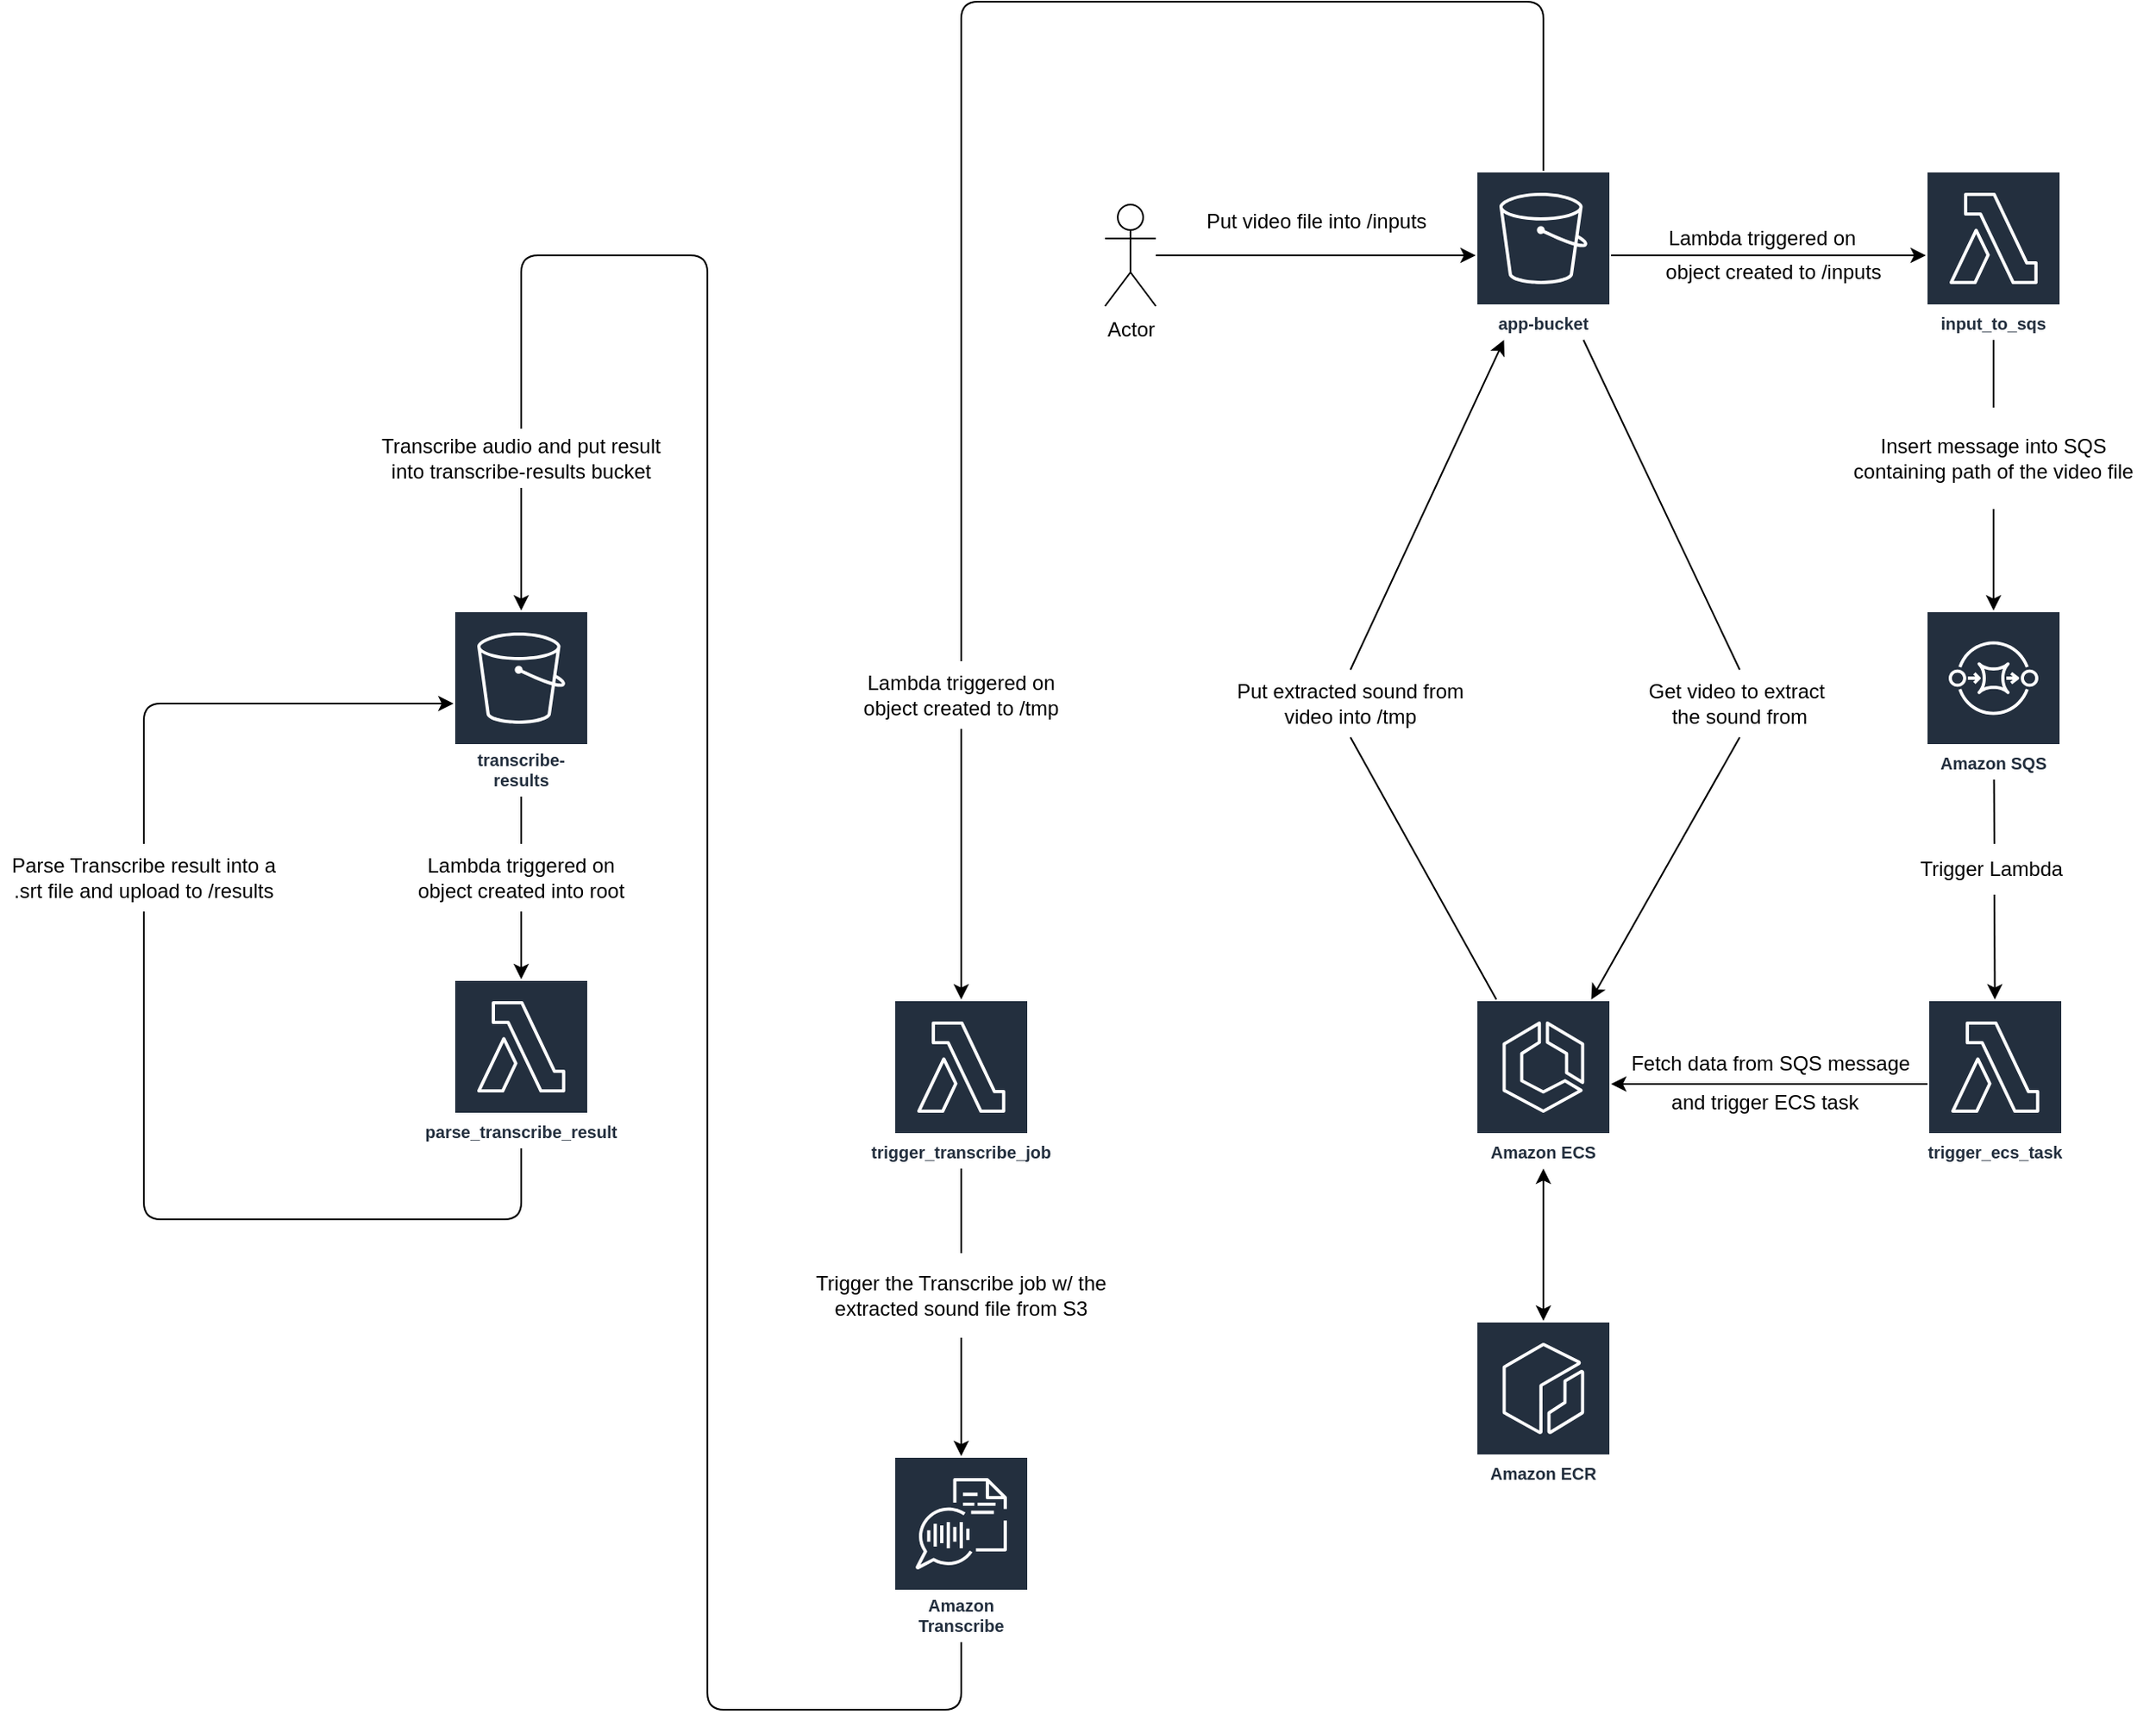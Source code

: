 <mxfile version="12.7.6" type="device"><diagram id="A7eYsbpCr7oGOGGjHFLr" name="Page-1"><mxGraphModel dx="2893" dy="1135" grid="1" gridSize="10" guides="1" tooltips="1" connect="1" arrows="1" fold="1" page="1" pageScale="1" pageWidth="827" pageHeight="1169" math="0" shadow="0"><root><mxCell id="0"/><mxCell id="1" parent="0"/><mxCell id="9BLpE2T9IJazba2V48gM-2" value="app-bucket" style="outlineConnect=0;fontColor=#232F3E;gradientColor=none;strokeColor=#ffffff;fillColor=#232F3E;dashed=0;verticalLabelPosition=middle;verticalAlign=bottom;align=center;html=1;whiteSpace=wrap;fontSize=10;fontStyle=1;spacing=3;shape=mxgraph.aws4.productIcon;prIcon=mxgraph.aws4.s3;" parent="1" vertex="1"><mxGeometry x="374" y="130" width="80" height="100" as="geometry"/></mxCell><mxCell id="9BLpE2T9IJazba2V48gM-3" value="input_to_sqs" style="outlineConnect=0;fontColor=#232F3E;gradientColor=none;strokeColor=#ffffff;fillColor=#232F3E;dashed=0;verticalLabelPosition=middle;verticalAlign=bottom;align=center;html=1;whiteSpace=wrap;fontSize=10;fontStyle=1;spacing=3;shape=mxgraph.aws4.productIcon;prIcon=mxgraph.aws4.lambda;" parent="1" vertex="1"><mxGeometry x="640" y="130" width="80" height="100" as="geometry"/></mxCell><mxCell id="9BLpE2T9IJazba2V48gM-4" value="Amazon Transcribe" style="outlineConnect=0;fontColor=#232F3E;gradientColor=none;strokeColor=#ffffff;fillColor=#232F3E;dashed=0;verticalLabelPosition=middle;verticalAlign=bottom;align=center;html=1;whiteSpace=wrap;fontSize=10;fontStyle=1;spacing=3;shape=mxgraph.aws4.productIcon;prIcon=mxgraph.aws4.transcribe;" parent="1" vertex="1"><mxGeometry x="30" y="890" width="80" height="110" as="geometry"/></mxCell><mxCell id="9BLpE2T9IJazba2V48gM-6" value="Amazon SQS" style="outlineConnect=0;fontColor=#232F3E;gradientColor=none;strokeColor=#ffffff;fillColor=#232F3E;dashed=0;verticalLabelPosition=middle;verticalAlign=bottom;align=center;html=1;whiteSpace=wrap;fontSize=10;fontStyle=1;spacing=3;shape=mxgraph.aws4.productIcon;prIcon=mxgraph.aws4.sqs;" parent="1" vertex="1"><mxGeometry x="640" y="390" width="80" height="100" as="geometry"/></mxCell><mxCell id="9BLpE2T9IJazba2V48gM-7" value="Actor" style="shape=umlActor;verticalLabelPosition=bottom;labelBackgroundColor=#ffffff;verticalAlign=top;html=1;outlineConnect=0;" parent="1" vertex="1"><mxGeometry x="155" y="150" width="30" height="60" as="geometry"/></mxCell><mxCell id="9BLpE2T9IJazba2V48gM-8" value="Amazon ECS" style="outlineConnect=0;fontColor=#232F3E;gradientColor=none;strokeColor=#ffffff;fillColor=#232F3E;dashed=0;verticalLabelPosition=middle;verticalAlign=bottom;align=center;html=1;whiteSpace=wrap;fontSize=10;fontStyle=1;spacing=3;shape=mxgraph.aws4.productIcon;prIcon=mxgraph.aws4.ecs;" parent="1" vertex="1"><mxGeometry x="374" y="620" width="80" height="100" as="geometry"/></mxCell><mxCell id="9BLpE2T9IJazba2V48gM-9" value="Amazon ECR" style="outlineConnect=0;fontColor=#232F3E;gradientColor=none;strokeColor=#ffffff;fillColor=#232F3E;dashed=0;verticalLabelPosition=middle;verticalAlign=bottom;align=center;html=1;whiteSpace=wrap;fontSize=10;fontStyle=1;spacing=3;shape=mxgraph.aws4.productIcon;prIcon=mxgraph.aws4.ecr;" parent="1" vertex="1"><mxGeometry x="374" y="810" width="80" height="100" as="geometry"/></mxCell><mxCell id="9BLpE2T9IJazba2V48gM-10" value="" style="endArrow=classic;html=1;" parent="1" source="9BLpE2T9IJazba2V48gM-7" target="9BLpE2T9IJazba2V48gM-2" edge="1"><mxGeometry width="50" height="50" relative="1" as="geometry"><mxPoint x="380" y="600" as="sourcePoint"/><mxPoint x="430" y="550" as="targetPoint"/></mxGeometry></mxCell><mxCell id="9BLpE2T9IJazba2V48gM-11" value="Put video file into /inputs" style="text;html=1;strokeColor=none;fillColor=none;align=center;verticalAlign=middle;whiteSpace=wrap;rounded=0;" parent="1" vertex="1"><mxGeometry x="210" y="150" width="140" height="20" as="geometry"/></mxCell><mxCell id="9BLpE2T9IJazba2V48gM-12" value="" style="endArrow=classic;html=1;" parent="1" source="9BLpE2T9IJazba2V48gM-2" target="9BLpE2T9IJazba2V48gM-3" edge="1"><mxGeometry width="50" height="50" relative="1" as="geometry"><mxPoint x="490" y="179.5" as="sourcePoint"/><mxPoint x="620" y="179.5" as="targetPoint"/></mxGeometry></mxCell><mxCell id="9BLpE2T9IJazba2V48gM-13" value="Lambda triggered on&amp;nbsp;" style="text;html=1;strokeColor=none;fillColor=none;align=center;verticalAlign=middle;whiteSpace=wrap;rounded=0;" parent="1" vertex="1"><mxGeometry x="465" y="160" width="160" height="20" as="geometry"/></mxCell><mxCell id="9BLpE2T9IJazba2V48gM-17" value="Insert message into SQS containing path of the video file" style="text;html=1;strokeColor=none;fillColor=none;align=center;verticalAlign=middle;whiteSpace=wrap;rounded=0;" parent="1" vertex="1"><mxGeometry x="585" y="270" width="190" height="60" as="geometry"/></mxCell><mxCell id="9BLpE2T9IJazba2V48gM-18" value="" style="endArrow=none;html=1;" parent="1" source="9BLpE2T9IJazba2V48gM-17" target="9BLpE2T9IJazba2V48gM-3" edge="1"><mxGeometry width="50" height="50" relative="1" as="geometry"><mxPoint x="380" y="610" as="sourcePoint"/><mxPoint x="430" y="560" as="targetPoint"/></mxGeometry></mxCell><mxCell id="9BLpE2T9IJazba2V48gM-19" value="" style="endArrow=classic;html=1;" parent="1" source="9BLpE2T9IJazba2V48gM-17" target="9BLpE2T9IJazba2V48gM-6" edge="1"><mxGeometry width="50" height="50" relative="1" as="geometry"><mxPoint x="380" y="610" as="sourcePoint"/><mxPoint x="430" y="560" as="targetPoint"/></mxGeometry></mxCell><mxCell id="9BLpE2T9IJazba2V48gM-20" value="trigger_ecs_task" style="outlineConnect=0;fontColor=#232F3E;gradientColor=none;strokeColor=#ffffff;fillColor=#232F3E;dashed=0;verticalLabelPosition=middle;verticalAlign=bottom;align=center;html=1;whiteSpace=wrap;fontSize=10;fontStyle=1;spacing=3;shape=mxgraph.aws4.productIcon;prIcon=mxgraph.aws4.lambda;" parent="1" vertex="1"><mxGeometry x="641" y="620" width="80" height="100" as="geometry"/></mxCell><mxCell id="9BLpE2T9IJazba2V48gM-21" value="Trigger Lambda&amp;nbsp;" style="text;html=1;strokeColor=none;fillColor=none;align=center;verticalAlign=middle;whiteSpace=wrap;rounded=0;" parent="1" vertex="1"><mxGeometry x="623" y="528" width="115" height="30" as="geometry"/></mxCell><mxCell id="9BLpE2T9IJazba2V48gM-22" value="" style="endArrow=none;html=1;exitX=0.5;exitY=0;exitDx=0;exitDy=0;" parent="1" source="9BLpE2T9IJazba2V48gM-21" target="9BLpE2T9IJazba2V48gM-6" edge="1"><mxGeometry width="50" height="50" relative="1" as="geometry"><mxPoint x="380" y="610" as="sourcePoint"/><mxPoint x="430" y="560" as="targetPoint"/></mxGeometry></mxCell><mxCell id="9BLpE2T9IJazba2V48gM-23" value="" style="endArrow=classic;html=1;exitX=0.5;exitY=1;exitDx=0;exitDy=0;" parent="1" source="9BLpE2T9IJazba2V48gM-21" target="9BLpE2T9IJazba2V48gM-20" edge="1"><mxGeometry width="50" height="50" relative="1" as="geometry"><mxPoint x="380" y="610" as="sourcePoint"/><mxPoint x="430" y="560" as="targetPoint"/></mxGeometry></mxCell><mxCell id="9BLpE2T9IJazba2V48gM-24" value="" style="endArrow=classic;html=1;" parent="1" source="9BLpE2T9IJazba2V48gM-20" target="9BLpE2T9IJazba2V48gM-8" edge="1"><mxGeometry width="50" height="50" relative="1" as="geometry"><mxPoint x="380" y="610" as="sourcePoint"/><mxPoint x="430" y="560" as="targetPoint"/></mxGeometry></mxCell><mxCell id="9BLpE2T9IJazba2V48gM-25" value="Fetch data from SQS message&amp;nbsp;" style="text;html=1;strokeColor=none;fillColor=none;align=center;verticalAlign=middle;whiteSpace=wrap;rounded=0;" parent="1" vertex="1"><mxGeometry x="440" y="642" width="220" height="32" as="geometry"/></mxCell><mxCell id="9BLpE2T9IJazba2V48gM-26" value="and trigger ECS task" style="text;html=1;strokeColor=none;fillColor=none;align=center;verticalAlign=middle;whiteSpace=wrap;rounded=0;" parent="1" vertex="1"><mxGeometry x="480" y="671" width="130" height="20" as="geometry"/></mxCell><mxCell id="9BLpE2T9IJazba2V48gM-27" value="object created to /inputs" style="text;html=1;strokeColor=none;fillColor=none;align=center;verticalAlign=middle;whiteSpace=wrap;rounded=0;" parent="1" vertex="1"><mxGeometry x="470" y="180" width="160" height="20" as="geometry"/></mxCell><mxCell id="9BLpE2T9IJazba2V48gM-28" value="Put extracted sound from video into /tmp" style="text;html=1;strokeColor=none;fillColor=none;align=center;verticalAlign=middle;whiteSpace=wrap;rounded=0;" parent="1" vertex="1"><mxGeometry x="220" y="425" width="160" height="40" as="geometry"/></mxCell><mxCell id="9BLpE2T9IJazba2V48gM-29" value="" style="endArrow=none;html=1;entryX=0.5;entryY=1;entryDx=0;entryDy=0;" parent="1" source="9BLpE2T9IJazba2V48gM-8" target="9BLpE2T9IJazba2V48gM-28" edge="1"><mxGeometry width="50" height="50" relative="1" as="geometry"><mxPoint x="380" y="590" as="sourcePoint"/><mxPoint x="430" y="540" as="targetPoint"/></mxGeometry></mxCell><mxCell id="9BLpE2T9IJazba2V48gM-30" value="" style="endArrow=classic;html=1;exitX=0.5;exitY=0;exitDx=0;exitDy=0;" parent="1" source="9BLpE2T9IJazba2V48gM-28" target="9BLpE2T9IJazba2V48gM-2" edge="1"><mxGeometry width="50" height="50" relative="1" as="geometry"><mxPoint x="380" y="590" as="sourcePoint"/><mxPoint x="430" y="540" as="targetPoint"/></mxGeometry></mxCell><mxCell id="9BLpE2T9IJazba2V48gM-34" value="Lambda triggered on&lt;br&gt;object created to /tmp" style="text;html=1;strokeColor=none;fillColor=none;align=center;verticalAlign=middle;whiteSpace=wrap;rounded=0;" parent="1" vertex="1"><mxGeometry y="420" width="140" height="40" as="geometry"/></mxCell><mxCell id="9BLpE2T9IJazba2V48gM-35" style="edgeStyle=orthogonalEdgeStyle;rounded=0;orthogonalLoop=1;jettySize=auto;html=1;exitX=0.5;exitY=1;exitDx=0;exitDy=0;" parent="1" source="9BLpE2T9IJazba2V48gM-34" target="9BLpE2T9IJazba2V48gM-34" edge="1"><mxGeometry relative="1" as="geometry"/></mxCell><mxCell id="9BLpE2T9IJazba2V48gM-36" value="trigger_transcribe_job&lt;br&gt;" style="outlineConnect=0;fontColor=#232F3E;gradientColor=none;strokeColor=#ffffff;fillColor=#232F3E;dashed=0;verticalLabelPosition=middle;verticalAlign=bottom;align=center;html=1;whiteSpace=wrap;fontSize=10;fontStyle=1;spacing=3;shape=mxgraph.aws4.productIcon;prIcon=mxgraph.aws4.lambda;" parent="1" vertex="1"><mxGeometry x="30" y="620" width="80" height="100" as="geometry"/></mxCell><mxCell id="9BLpE2T9IJazba2V48gM-37" value="" style="endArrow=none;html=1;exitX=0.5;exitY=0;exitDx=0;exitDy=0;" parent="1" source="9BLpE2T9IJazba2V48gM-34" target="9BLpE2T9IJazba2V48gM-2" edge="1"><mxGeometry width="50" height="50" relative="1" as="geometry"><mxPoint x="340" y="540" as="sourcePoint"/><mxPoint x="390" y="490" as="targetPoint"/><Array as="points"><mxPoint x="70" y="30"/><mxPoint x="414" y="30"/></Array></mxGeometry></mxCell><mxCell id="9BLpE2T9IJazba2V48gM-39" value="" style="endArrow=classic;html=1;exitX=0.5;exitY=1;exitDx=0;exitDy=0;" parent="1" source="9BLpE2T9IJazba2V48gM-34" target="9BLpE2T9IJazba2V48gM-36" edge="1"><mxGeometry width="50" height="50" relative="1" as="geometry"><mxPoint x="340" y="540" as="sourcePoint"/><mxPoint x="390" y="490" as="targetPoint"/></mxGeometry></mxCell><mxCell id="9BLpE2T9IJazba2V48gM-40" value="Trigger the Transcribe job w/ the extracted sound file from S3" style="text;html=1;strokeColor=none;fillColor=none;align=center;verticalAlign=middle;whiteSpace=wrap;rounded=0;" parent="1" vertex="1"><mxGeometry x="-40" y="770" width="220" height="50" as="geometry"/></mxCell><mxCell id="9BLpE2T9IJazba2V48gM-41" value="" style="endArrow=classic;startArrow=classic;html=1;" parent="1" source="9BLpE2T9IJazba2V48gM-9" target="9BLpE2T9IJazba2V48gM-8" edge="1"><mxGeometry width="50" height="50" relative="1" as="geometry"><mxPoint x="170" y="620" as="sourcePoint"/><mxPoint x="220" y="570" as="targetPoint"/></mxGeometry></mxCell><mxCell id="9BLpE2T9IJazba2V48gM-42" value="" style="endArrow=none;html=1;exitX=0.5;exitY=0;exitDx=0;exitDy=0;" parent="1" source="9BLpE2T9IJazba2V48gM-40" target="9BLpE2T9IJazba2V48gM-36" edge="1"><mxGeometry width="50" height="50" relative="1" as="geometry"><mxPoint x="550" y="620" as="sourcePoint"/><mxPoint x="600" y="570" as="targetPoint"/></mxGeometry></mxCell><mxCell id="9BLpE2T9IJazba2V48gM-44" value="" style="endArrow=classic;html=1;exitX=0.5;exitY=1;exitDx=0;exitDy=0;" parent="1" source="9BLpE2T9IJazba2V48gM-40" target="9BLpE2T9IJazba2V48gM-4" edge="1"><mxGeometry width="50" height="50" relative="1" as="geometry"><mxPoint x="550" y="780" as="sourcePoint"/><mxPoint x="600" y="730" as="targetPoint"/></mxGeometry></mxCell><mxCell id="9BLpE2T9IJazba2V48gM-45" value="transcribe-results" style="outlineConnect=0;fontColor=#232F3E;gradientColor=none;strokeColor=#ffffff;fillColor=#232F3E;dashed=0;verticalLabelPosition=middle;verticalAlign=bottom;align=center;html=1;whiteSpace=wrap;fontSize=10;fontStyle=1;spacing=3;shape=mxgraph.aws4.productIcon;prIcon=mxgraph.aws4.s3;" parent="1" vertex="1"><mxGeometry x="-230" y="390" width="80" height="110" as="geometry"/></mxCell><mxCell id="9BLpE2T9IJazba2V48gM-46" value="parse_transcribe_result" style="outlineConnect=0;fontColor=#232F3E;gradientColor=none;strokeColor=#ffffff;fillColor=#232F3E;dashed=0;verticalLabelPosition=middle;verticalAlign=bottom;align=center;html=1;whiteSpace=wrap;fontSize=10;fontStyle=1;spacing=3;shape=mxgraph.aws4.productIcon;prIcon=mxgraph.aws4.lambda;" parent="1" vertex="1"><mxGeometry x="-230" y="608" width="80" height="100" as="geometry"/></mxCell><mxCell id="9BLpE2T9IJazba2V48gM-47" value="Transcribe audio and put result into transcribe-results bucket" style="text;html=1;strokeColor=none;fillColor=none;align=center;verticalAlign=middle;whiteSpace=wrap;rounded=0;" parent="1" vertex="1"><mxGeometry x="-280" y="282.5" width="180" height="35" as="geometry"/></mxCell><mxCell id="9BLpE2T9IJazba2V48gM-48" value="" style="endArrow=none;html=1;exitX=0.5;exitY=0;exitDx=0;exitDy=0;" parent="1" source="9BLpE2T9IJazba2V48gM-47" target="9BLpE2T9IJazba2V48gM-4" edge="1"><mxGeometry width="50" height="50" relative="1" as="geometry"><mxPoint x="550" y="590" as="sourcePoint"/><mxPoint x="600" y="540" as="targetPoint"/><Array as="points"><mxPoint x="-190" y="180"/><mxPoint x="-80" y="180"/><mxPoint x="-80" y="1040"/><mxPoint x="70" y="1040"/></Array></mxGeometry></mxCell><mxCell id="9BLpE2T9IJazba2V48gM-49" value="" style="endArrow=classic;html=1;exitX=0.5;exitY=1;exitDx=0;exitDy=0;" parent="1" source="9BLpE2T9IJazba2V48gM-47" target="9BLpE2T9IJazba2V48gM-45" edge="1"><mxGeometry width="50" height="50" relative="1" as="geometry"><mxPoint x="550" y="590" as="sourcePoint"/><mxPoint x="600" y="540" as="targetPoint"/></mxGeometry></mxCell><mxCell id="9BLpE2T9IJazba2V48gM-52" value="Lambda triggered on&lt;br&gt;object created into root" style="text;html=1;strokeColor=none;fillColor=none;align=center;verticalAlign=middle;whiteSpace=wrap;rounded=0;" parent="1" vertex="1"><mxGeometry x="-260" y="528" width="140" height="40" as="geometry"/></mxCell><mxCell id="9BLpE2T9IJazba2V48gM-53" value="" style="endArrow=none;html=1;exitX=0.5;exitY=0;exitDx=0;exitDy=0;" parent="1" source="9BLpE2T9IJazba2V48gM-52" target="9BLpE2T9IJazba2V48gM-45" edge="1"><mxGeometry width="50" height="50" relative="1" as="geometry"><mxPoint x="560" y="590" as="sourcePoint"/><mxPoint x="610" y="540" as="targetPoint"/></mxGeometry></mxCell><mxCell id="9BLpE2T9IJazba2V48gM-54" value="" style="endArrow=classic;html=1;exitX=0.5;exitY=1;exitDx=0;exitDy=0;" parent="1" source="9BLpE2T9IJazba2V48gM-52" target="9BLpE2T9IJazba2V48gM-46" edge="1"><mxGeometry width="50" height="50" relative="1" as="geometry"><mxPoint x="560" y="590" as="sourcePoint"/><mxPoint x="610" y="540" as="targetPoint"/></mxGeometry></mxCell><mxCell id="9BLpE2T9IJazba2V48gM-55" value="Parse Transcribe result into a .srt file and upload to /results" style="text;html=1;strokeColor=none;fillColor=none;align=center;verticalAlign=middle;whiteSpace=wrap;rounded=0;" parent="1" vertex="1"><mxGeometry x="-498" y="528" width="170" height="40" as="geometry"/></mxCell><mxCell id="9BLpE2T9IJazba2V48gM-56" value="" style="endArrow=none;html=1;exitX=0.5;exitY=1;exitDx=0;exitDy=0;" parent="1" source="9BLpE2T9IJazba2V48gM-55" target="9BLpE2T9IJazba2V48gM-46" edge="1"><mxGeometry width="50" height="50" relative="1" as="geometry"><mxPoint x="200" y="590" as="sourcePoint"/><mxPoint x="250" y="540" as="targetPoint"/><Array as="points"><mxPoint x="-413" y="750"/><mxPoint x="-190" y="750"/></Array></mxGeometry></mxCell><mxCell id="9BLpE2T9IJazba2V48gM-57" value="" style="endArrow=classic;html=1;exitX=0.5;exitY=0;exitDx=0;exitDy=0;" parent="1" source="9BLpE2T9IJazba2V48gM-55" target="9BLpE2T9IJazba2V48gM-45" edge="1"><mxGeometry width="50" height="50" relative="1" as="geometry"><mxPoint x="200" y="590" as="sourcePoint"/><mxPoint x="250" y="540" as="targetPoint"/><Array as="points"><mxPoint x="-413" y="445"/></Array></mxGeometry></mxCell><mxCell id="tstIIM6FFr46Aefc6Bia-1" value="Get video to extract&amp;nbsp;&lt;br&gt;the sound from" style="text;html=1;strokeColor=none;fillColor=none;align=center;verticalAlign=middle;whiteSpace=wrap;rounded=0;" vertex="1" parent="1"><mxGeometry x="450" y="425" width="160" height="40" as="geometry"/></mxCell><mxCell id="tstIIM6FFr46Aefc6Bia-2" value="" style="endArrow=classic;html=1;exitX=0.5;exitY=1;exitDx=0;exitDy=0;" edge="1" parent="1" source="tstIIM6FFr46Aefc6Bia-1" target="9BLpE2T9IJazba2V48gM-8"><mxGeometry width="50" height="50" relative="1" as="geometry"><mxPoint x="310" y="435" as="sourcePoint"/><mxPoint x="400.735" y="240" as="targetPoint"/></mxGeometry></mxCell><mxCell id="tstIIM6FFr46Aefc6Bia-3" value="" style="endArrow=none;html=1;exitX=0.5;exitY=0;exitDx=0;exitDy=0;" edge="1" parent="1" source="tstIIM6FFr46Aefc6Bia-1" target="9BLpE2T9IJazba2V48gM-2"><mxGeometry width="50" height="50" relative="1" as="geometry"><mxPoint x="396.195" y="630" as="sourcePoint"/><mxPoint x="310" y="475" as="targetPoint"/></mxGeometry></mxCell></root></mxGraphModel></diagram></mxfile>